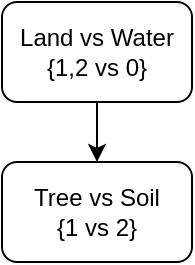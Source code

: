 <mxfile>
    <diagram id="HB7Kra_5vSK4gbOBqcvI" name="Page-1">
        <mxGraphModel dx="1076" dy="670" grid="1" gridSize="10" guides="1" tooltips="1" connect="1" arrows="1" fold="1" page="1" pageScale="1" pageWidth="850" pageHeight="1100" math="0" shadow="0">
            <root>
                <mxCell id="0"/>
                <mxCell id="1" parent="0"/>
                <mxCell id="5" style="edgeStyle=none;html=1;exitX=0.5;exitY=1;exitDx=0;exitDy=0;entryX=0.5;entryY=0;entryDx=0;entryDy=0;" edge="1" parent="1" source="2" target="3">
                    <mxGeometry relative="1" as="geometry"/>
                </mxCell>
                <mxCell id="2" value="Land vs Water&lt;br&gt;{1,2 vs 0}" style="rounded=1;whiteSpace=wrap;html=1;" parent="1" vertex="1">
                    <mxGeometry x="380" y="180" width="95" height="50" as="geometry"/>
                </mxCell>
                <mxCell id="3" value="Tree vs Soil&lt;br&gt;{1 vs 2}" style="rounded=1;whiteSpace=wrap;html=1;" parent="1" vertex="1">
                    <mxGeometry x="380" y="260" width="95" height="50" as="geometry"/>
                </mxCell>
            </root>
        </mxGraphModel>
    </diagram>
</mxfile>